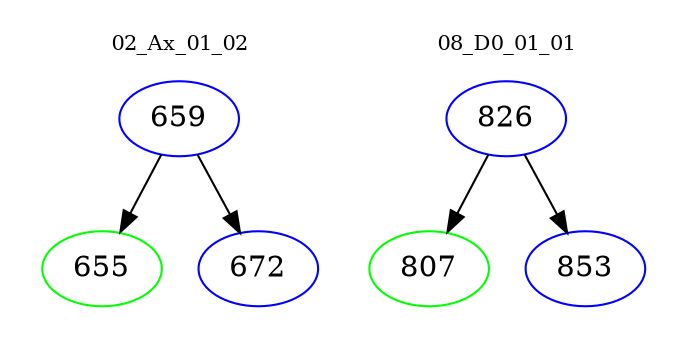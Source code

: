 digraph{
subgraph cluster_0 {
color = white
label = "02_Ax_01_02";
fontsize=10;
T0_659 [label="659", color="blue"]
T0_659 -> T0_655 [color="black"]
T0_655 [label="655", color="green"]
T0_659 -> T0_672 [color="black"]
T0_672 [label="672", color="blue"]
}
subgraph cluster_1 {
color = white
label = "08_D0_01_01";
fontsize=10;
T1_826 [label="826", color="blue"]
T1_826 -> T1_807 [color="black"]
T1_807 [label="807", color="green"]
T1_826 -> T1_853 [color="black"]
T1_853 [label="853", color="blue"]
}
}
